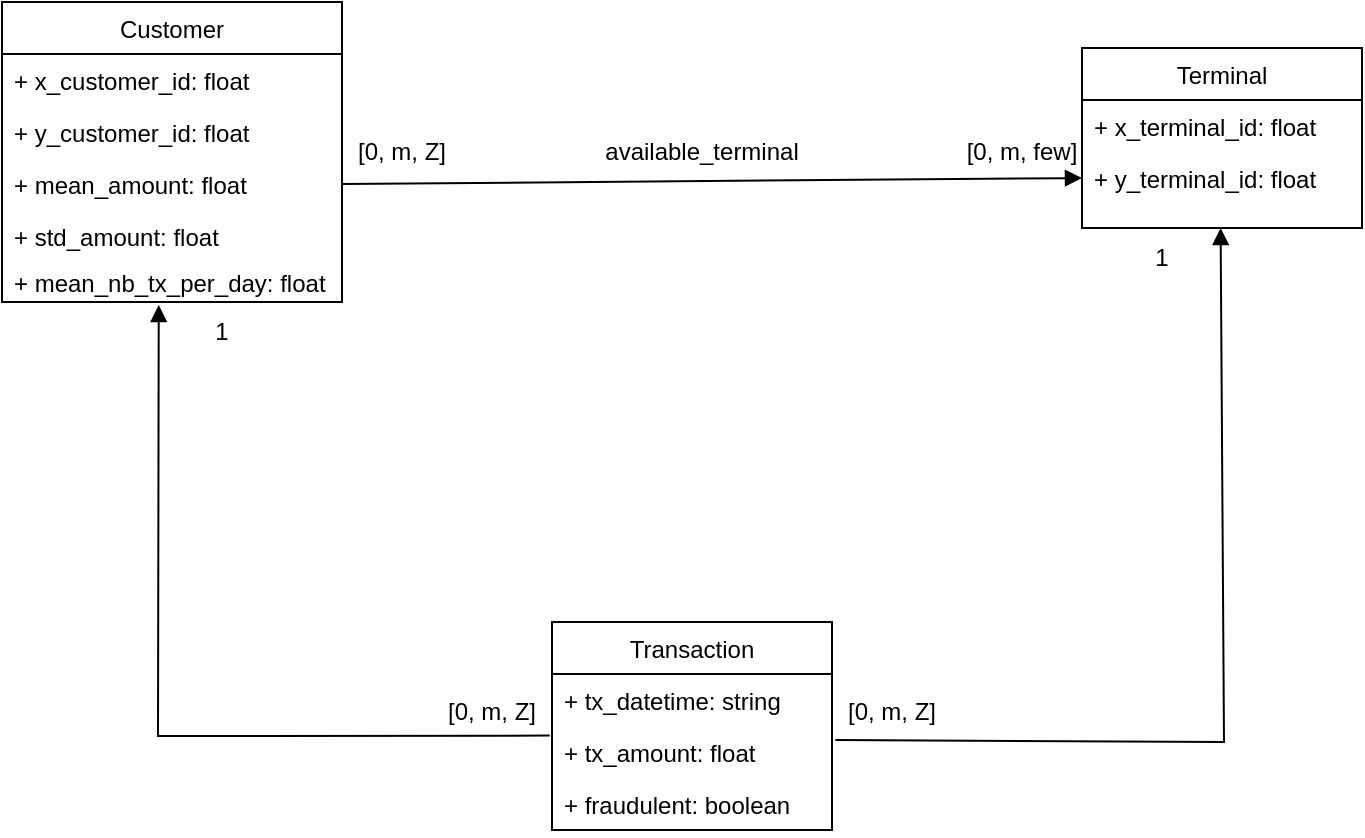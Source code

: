 <mxfile version="16.1.0" type="device"><diagram id="6YLAYnoLbfCI2POmTAt3" name="Page-1"><mxGraphModel dx="998" dy="548" grid="1" gridSize="10" guides="1" tooltips="1" connect="1" arrows="1" fold="1" page="1" pageScale="1" pageWidth="850" pageHeight="1100" math="0" shadow="0"><root><mxCell id="0"/><mxCell id="1" parent="0"/><mxCell id="M7k0OFMzyeXTjBo0hR4R-11" value="Terminal" style="swimlane;fontStyle=0;childLayout=stackLayout;horizontal=1;startSize=26;fillColor=none;horizontalStack=0;resizeParent=1;resizeParentMax=0;resizeLast=0;collapsible=1;marginBottom=0;" parent="1" vertex="1"><mxGeometry x="620" y="573" width="140" height="90" as="geometry"/></mxCell><mxCell id="oUVdzVhE6vjjYjhly29S-6" value="+ x_terminal_id: float" style="text;strokeColor=none;fillColor=none;align=left;verticalAlign=top;spacingLeft=4;spacingRight=4;overflow=hidden;rotatable=0;points=[[0,0.5],[1,0.5]];portConstraint=eastwest;" parent="M7k0OFMzyeXTjBo0hR4R-11" vertex="1"><mxGeometry y="26" width="140" height="26" as="geometry"/></mxCell><mxCell id="oUVdzVhE6vjjYjhly29S-5" value="+ y_terminal_id: float" style="text;strokeColor=none;fillColor=none;align=left;verticalAlign=top;spacingLeft=4;spacingRight=4;overflow=hidden;rotatable=0;points=[[0,0.5],[1,0.5]];portConstraint=eastwest;" parent="M7k0OFMzyeXTjBo0hR4R-11" vertex="1"><mxGeometry y="52" width="140" height="38" as="geometry"/></mxCell><mxCell id="M7k0OFMzyeXTjBo0hR4R-22" value="Customer" style="swimlane;fontStyle=0;childLayout=stackLayout;horizontal=1;startSize=26;fillColor=none;horizontalStack=0;resizeParent=1;resizeParentMax=0;resizeLast=0;collapsible=1;marginBottom=0;" parent="1" vertex="1"><mxGeometry x="80" y="550" width="170" height="150" as="geometry"/></mxCell><mxCell id="M7k0OFMzyeXTjBo0hR4R-23" value="+ x_customer_id: float" style="text;strokeColor=none;fillColor=none;align=left;verticalAlign=top;spacingLeft=4;spacingRight=4;overflow=hidden;rotatable=0;points=[[0,0.5],[1,0.5]];portConstraint=eastwest;" parent="M7k0OFMzyeXTjBo0hR4R-22" vertex="1"><mxGeometry y="26" width="170" height="26" as="geometry"/></mxCell><mxCell id="M7k0OFMzyeXTjBo0hR4R-24" value="+ y_customer_id: float" style="text;strokeColor=none;fillColor=none;align=left;verticalAlign=top;spacingLeft=4;spacingRight=4;overflow=hidden;rotatable=0;points=[[0,0.5],[1,0.5]];portConstraint=eastwest;" parent="M7k0OFMzyeXTjBo0hR4R-22" vertex="1"><mxGeometry y="52" width="170" height="26" as="geometry"/></mxCell><mxCell id="M7k0OFMzyeXTjBo0hR4R-25" value="+ mean_amount: float" style="text;strokeColor=none;fillColor=none;align=left;verticalAlign=top;spacingLeft=4;spacingRight=4;overflow=hidden;rotatable=0;points=[[0,0.5],[1,0.5]];portConstraint=eastwest;fontSize=12;" parent="M7k0OFMzyeXTjBo0hR4R-22" vertex="1"><mxGeometry y="78" width="170" height="26" as="geometry"/></mxCell><mxCell id="M7k0OFMzyeXTjBo0hR4R-26" value="+ std_amount: float" style="text;strokeColor=none;fillColor=none;align=left;verticalAlign=top;spacingLeft=4;spacingRight=4;overflow=hidden;rotatable=0;points=[[0,0.5],[1,0.5]];portConstraint=eastwest;fontSize=12;" parent="M7k0OFMzyeXTjBo0hR4R-22" vertex="1"><mxGeometry y="104" width="170" height="26" as="geometry"/></mxCell><mxCell id="M7k0OFMzyeXTjBo0hR4R-27" value="+ mean_nb_tx_per_day: float" style="text;strokeColor=none;fillColor=none;align=left;verticalAlign=middle;spacingLeft=4;spacingRight=4;overflow=hidden;rotatable=0;points=[[0,0.5],[1,0.5]];portConstraint=eastwest;fontStyle=0" parent="M7k0OFMzyeXTjBo0hR4R-22" vertex="1"><mxGeometry y="130" width="170" height="20" as="geometry"/></mxCell><mxCell id="M7k0OFMzyeXTjBo0hR4R-28" value="Transaction" style="swimlane;fontStyle=0;childLayout=stackLayout;horizontal=1;startSize=26;fillColor=none;horizontalStack=0;resizeParent=1;resizeParentMax=0;resizeLast=0;collapsible=1;marginBottom=0;" parent="1" vertex="1"><mxGeometry x="355" y="860" width="140" height="104" as="geometry"/></mxCell><mxCell id="oUVdzVhE6vjjYjhly29S-4" value="+ tx_datetime: string" style="text;strokeColor=none;fillColor=none;align=left;verticalAlign=top;spacingLeft=4;spacingRight=4;overflow=hidden;rotatable=0;points=[[0,0.5],[1,0.5]];portConstraint=eastwest;" parent="M7k0OFMzyeXTjBo0hR4R-28" vertex="1"><mxGeometry y="26" width="140" height="26" as="geometry"/></mxCell><mxCell id="oUVdzVhE6vjjYjhly29S-3" value="+ tx_amount: float" style="text;strokeColor=none;fillColor=none;align=left;verticalAlign=top;spacingLeft=4;spacingRight=4;overflow=hidden;rotatable=0;points=[[0,0.5],[1,0.5]];portConstraint=eastwest;" parent="M7k0OFMzyeXTjBo0hR4R-28" vertex="1"><mxGeometry y="52" width="140" height="26" as="geometry"/></mxCell><mxCell id="oUVdzVhE6vjjYjhly29S-2" value="+ fraudulent: boolean" style="text;strokeColor=none;fillColor=none;align=left;verticalAlign=top;spacingLeft=4;spacingRight=4;overflow=hidden;rotatable=0;points=[[0,0.5],[1,0.5]];portConstraint=eastwest;" parent="M7k0OFMzyeXTjBo0hR4R-28" vertex="1"><mxGeometry y="78" width="140" height="26" as="geometry"/></mxCell><mxCell id="M7k0OFMzyeXTjBo0hR4R-37" value="" style="endArrow=none;html=1;rounded=0;entryX=1;entryY=0.5;entryDx=0;entryDy=0;startArrow=block;startFill=1;exitX=0;exitY=0.5;exitDx=0;exitDy=0;endFill=0;" parent="1" target="M7k0OFMzyeXTjBo0hR4R-25" edge="1"><mxGeometry width="50" height="50" relative="1" as="geometry"><mxPoint x="620" y="638" as="sourcePoint"/><mxPoint x="400" y="600" as="targetPoint"/></mxGeometry></mxCell><mxCell id="M7k0OFMzyeXTjBo0hR4R-42" value="" style="endArrow=block;html=1;rounded=0;exitX=1.012;exitY=0.269;exitDx=0;exitDy=0;exitPerimeter=0;startArrow=none;startFill=0;entryX=0.495;entryY=1;entryDx=0;entryDy=0;entryPerimeter=0;endFill=1;" parent="1" source="oUVdzVhE6vjjYjhly29S-3" target="oUVdzVhE6vjjYjhly29S-5" edge="1"><mxGeometry width="50" height="50" relative="1" as="geometry"><mxPoint x="497.8" y="892.992" as="sourcePoint"/><mxPoint x="690.84" y="691.73" as="targetPoint"/><Array as="points"><mxPoint x="691" y="920"/></Array></mxGeometry></mxCell><mxCell id="M7k0OFMzyeXTjBo0hR4R-43" value="[0, m, Z]" style="text;html=1;strokeColor=none;fillColor=none;align=center;verticalAlign=middle;whiteSpace=wrap;rounded=0;" parent="1" vertex="1"><mxGeometry x="250" y="610" width="60" height="30" as="geometry"/></mxCell><mxCell id="M7k0OFMzyeXTjBo0hR4R-44" value="[0, m, Z]" style="text;html=1;strokeColor=none;fillColor=none;align=center;verticalAlign=middle;whiteSpace=wrap;rounded=0;" parent="1" vertex="1"><mxGeometry x="495" y="890" width="60" height="30" as="geometry"/></mxCell><mxCell id="M7k0OFMzyeXTjBo0hR4R-45" value="1" style="text;html=1;strokeColor=none;fillColor=none;align=center;verticalAlign=middle;whiteSpace=wrap;rounded=0;" parent="1" vertex="1"><mxGeometry x="630" y="663" width="60" height="30" as="geometry"/></mxCell><mxCell id="M7k0OFMzyeXTjBo0hR4R-46" value="[0, m, Z]" style="text;html=1;strokeColor=none;fillColor=none;align=center;verticalAlign=middle;whiteSpace=wrap;rounded=0;" parent="1" vertex="1"><mxGeometry x="295" y="890" width="60" height="30" as="geometry"/></mxCell><mxCell id="M7k0OFMzyeXTjBo0hR4R-47" value="1" style="text;html=1;strokeColor=none;fillColor=none;align=center;verticalAlign=middle;whiteSpace=wrap;rounded=0;" parent="1" vertex="1"><mxGeometry x="160" y="700" width="60" height="30" as="geometry"/></mxCell><mxCell id="M7k0OFMzyeXTjBo0hR4R-48" value="[0, m, few]" style="text;html=1;strokeColor=none;fillColor=none;align=center;verticalAlign=middle;whiteSpace=wrap;rounded=0;" parent="1" vertex="1"><mxGeometry x="560" y="610" width="60" height="30" as="geometry"/></mxCell><mxCell id="oUVdzVhE6vjjYjhly29S-1" value="" style="endArrow=none;html=1;rounded=0;exitX=0.461;exitY=1.077;exitDx=0;exitDy=0;exitPerimeter=0;entryX=-0.008;entryY=1.185;entryDx=0;entryDy=0;entryPerimeter=0;startArrow=block;startFill=1;endFill=0;" parent="1" source="M7k0OFMzyeXTjBo0hR4R-27" edge="1"><mxGeometry width="50" height="50" relative="1" as="geometry"><mxPoint x="210" y="840" as="sourcePoint"/><mxPoint x="353.88" y="916.81" as="targetPoint"/><Array as="points"><mxPoint x="158" y="917"/></Array></mxGeometry></mxCell><mxCell id="oUVdzVhE6vjjYjhly29S-7" value="available_terminal" style="text;html=1;strokeColor=none;fillColor=none;align=center;verticalAlign=middle;whiteSpace=wrap;rounded=0;" parent="1" vertex="1"><mxGeometry x="400" y="610" width="60" height="30" as="geometry"/></mxCell></root></mxGraphModel></diagram></mxfile>